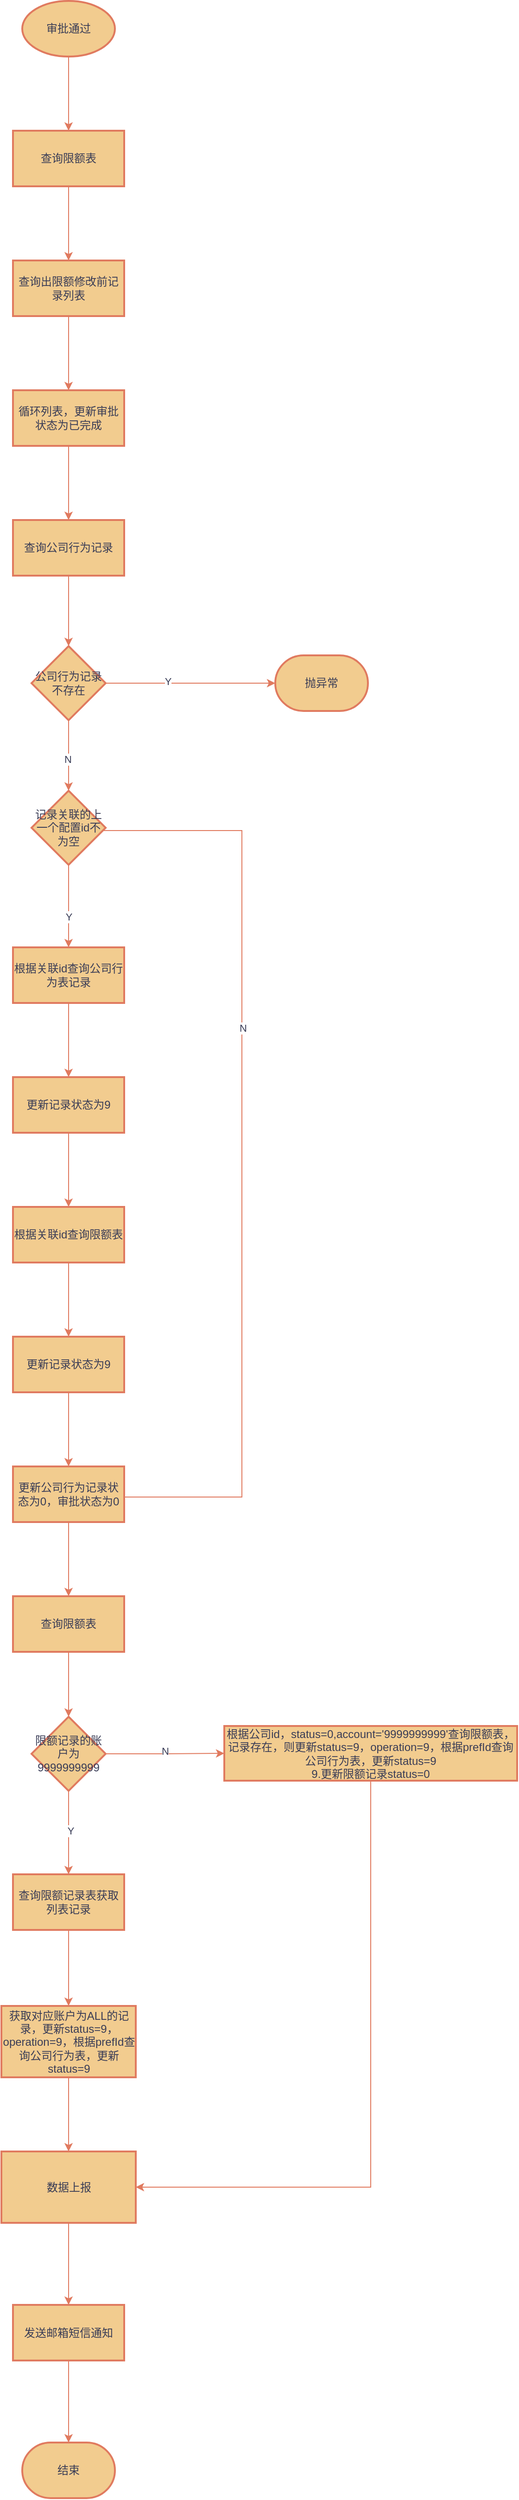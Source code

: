 <mxfile version="24.7.10">
  <diagram name="第 1 页" id="74kTUhoxKH15DXfHU7q1">
    <mxGraphModel dx="1434" dy="738" grid="0" gridSize="10" guides="1" tooltips="1" connect="1" arrows="1" fold="1" page="0" pageScale="1" pageWidth="827" pageHeight="1169" math="0" shadow="0">
      <root>
        <mxCell id="0" />
        <mxCell id="1" parent="0" />
        <mxCell id="fl-RpsJJQIUVBH7QUZgn-3" value="" style="edgeStyle=orthogonalEdgeStyle;rounded=0;orthogonalLoop=1;jettySize=auto;html=1;strokeColor=#E07A5F;fontColor=#393C56;fillColor=#F2CC8F;" edge="1" parent="1" source="fl-RpsJJQIUVBH7QUZgn-1" target="fl-RpsJJQIUVBH7QUZgn-2">
          <mxGeometry relative="1" as="geometry" />
        </mxCell>
        <mxCell id="fl-RpsJJQIUVBH7QUZgn-1" value="审批通过" style="strokeWidth=2;html=1;shape=mxgraph.flowchart.start_1;whiteSpace=wrap;labelBackgroundColor=none;fillColor=#F2CC8F;strokeColor=#E07A5F;fontColor=#393C56;" vertex="1" parent="1">
          <mxGeometry x="220" y="93" width="100" height="60" as="geometry" />
        </mxCell>
        <mxCell id="fl-RpsJJQIUVBH7QUZgn-16" value="" style="edgeStyle=orthogonalEdgeStyle;rounded=0;orthogonalLoop=1;jettySize=auto;html=1;strokeColor=#E07A5F;fontColor=#393C56;fillColor=#F2CC8F;" edge="1" parent="1" source="fl-RpsJJQIUVBH7QUZgn-2" target="fl-RpsJJQIUVBH7QUZgn-15">
          <mxGeometry relative="1" as="geometry" />
        </mxCell>
        <mxCell id="fl-RpsJJQIUVBH7QUZgn-2" value="查询限额表" style="whiteSpace=wrap;html=1;fillColor=#F2CC8F;strokeColor=#E07A5F;fontColor=#393C56;strokeWidth=2;labelBackgroundColor=none;" vertex="1" parent="1">
          <mxGeometry x="210" y="233" width="120" height="60" as="geometry" />
        </mxCell>
        <mxCell id="fl-RpsJJQIUVBH7QUZgn-7" style="edgeStyle=orthogonalEdgeStyle;rounded=0;orthogonalLoop=1;jettySize=auto;html=1;strokeColor=#E07A5F;fontColor=#393C56;fillColor=#F2CC8F;" edge="1" parent="1" source="fl-RpsJJQIUVBH7QUZgn-4" target="fl-RpsJJQIUVBH7QUZgn-6">
          <mxGeometry relative="1" as="geometry" />
        </mxCell>
        <mxCell id="fl-RpsJJQIUVBH7QUZgn-8" value="Y" style="edgeLabel;html=1;align=center;verticalAlign=middle;resizable=0;points=[];strokeColor=#E07A5F;fontColor=#393C56;fillColor=#F2CC8F;" vertex="1" connectable="0" parent="fl-RpsJJQIUVBH7QUZgn-7">
          <mxGeometry x="-0.27" y="2" relative="1" as="geometry">
            <mxPoint as="offset" />
          </mxGeometry>
        </mxCell>
        <mxCell id="fl-RpsJJQIUVBH7QUZgn-12" value="" style="edgeStyle=orthogonalEdgeStyle;rounded=0;orthogonalLoop=1;jettySize=auto;html=1;strokeColor=#E07A5F;fontColor=#393C56;fillColor=#F2CC8F;" edge="1" parent="1" source="fl-RpsJJQIUVBH7QUZgn-4" target="fl-RpsJJQIUVBH7QUZgn-11">
          <mxGeometry relative="1" as="geometry" />
        </mxCell>
        <mxCell id="fl-RpsJJQIUVBH7QUZgn-24" value="N" style="edgeLabel;html=1;align=center;verticalAlign=middle;resizable=0;points=[];strokeColor=#E07A5F;fontColor=#393C56;fillColor=#F2CC8F;" vertex="1" connectable="0" parent="fl-RpsJJQIUVBH7QUZgn-12">
          <mxGeometry x="0.105" y="-1" relative="1" as="geometry">
            <mxPoint as="offset" />
          </mxGeometry>
        </mxCell>
        <mxCell id="fl-RpsJJQIUVBH7QUZgn-4" value="公司行为记录不存在" style="rhombus;whiteSpace=wrap;html=1;fillColor=#F2CC8F;strokeColor=#E07A5F;fontColor=#393C56;strokeWidth=2;labelBackgroundColor=none;" vertex="1" parent="1">
          <mxGeometry x="230" y="789" width="80" height="80" as="geometry" />
        </mxCell>
        <mxCell id="fl-RpsJJQIUVBH7QUZgn-6" value="抛异常" style="strokeWidth=2;html=1;shape=mxgraph.flowchart.terminator;whiteSpace=wrap;strokeColor=#E07A5F;fontColor=#393C56;fillColor=#F2CC8F;" vertex="1" parent="1">
          <mxGeometry x="493" y="799" width="100" height="60" as="geometry" />
        </mxCell>
        <mxCell id="fl-RpsJJQIUVBH7QUZgn-14" value="" style="edgeStyle=orthogonalEdgeStyle;rounded=0;orthogonalLoop=1;jettySize=auto;html=1;strokeColor=#E07A5F;fontColor=#393C56;fillColor=#F2CC8F;" edge="1" parent="1" source="fl-RpsJJQIUVBH7QUZgn-11" target="fl-RpsJJQIUVBH7QUZgn-13">
          <mxGeometry relative="1" as="geometry" />
        </mxCell>
        <mxCell id="fl-RpsJJQIUVBH7QUZgn-34" value="Y" style="edgeLabel;html=1;align=center;verticalAlign=middle;resizable=0;points=[];strokeColor=#E07A5F;fontColor=#393C56;fillColor=#F2CC8F;" vertex="1" connectable="0" parent="fl-RpsJJQIUVBH7QUZgn-14">
          <mxGeometry x="0.258" relative="1" as="geometry">
            <mxPoint as="offset" />
          </mxGeometry>
        </mxCell>
        <mxCell id="fl-RpsJJQIUVBH7QUZgn-33" style="edgeStyle=orthogonalEdgeStyle;rounded=0;orthogonalLoop=1;jettySize=auto;html=1;exitX=1;exitY=0.5;exitDx=0;exitDy=0;entryX=1;entryY=0.5;entryDx=0;entryDy=0;strokeColor=#E07A5F;fontColor=#393C56;fillColor=#F2CC8F;" edge="1" parent="1">
          <mxGeometry relative="1" as="geometry">
            <mxPoint x="296" y="988" as="sourcePoint" />
            <mxPoint x="316" y="1707" as="targetPoint" />
            <Array as="points">
              <mxPoint x="457" y="988" />
              <mxPoint x="457" y="1707" />
            </Array>
          </mxGeometry>
        </mxCell>
        <mxCell id="fl-RpsJJQIUVBH7QUZgn-35" value="N" style="edgeLabel;html=1;align=center;verticalAlign=middle;resizable=0;points=[];strokeColor=#E07A5F;fontColor=#393C56;fillColor=#F2CC8F;" vertex="1" connectable="0" parent="fl-RpsJJQIUVBH7QUZgn-33">
          <mxGeometry x="-0.267" y="1" relative="1" as="geometry">
            <mxPoint as="offset" />
          </mxGeometry>
        </mxCell>
        <mxCell id="fl-RpsJJQIUVBH7QUZgn-11" value="记录关联的上一个配置id不为空" style="rhombus;whiteSpace=wrap;html=1;fillColor=#F2CC8F;strokeColor=#E07A5F;fontColor=#393C56;strokeWidth=2;labelBackgroundColor=none;" vertex="1" parent="1">
          <mxGeometry x="230" y="945" width="80" height="80" as="geometry" />
        </mxCell>
        <mxCell id="fl-RpsJJQIUVBH7QUZgn-26" value="" style="edgeStyle=orthogonalEdgeStyle;rounded=0;orthogonalLoop=1;jettySize=auto;html=1;strokeColor=#E07A5F;fontColor=#393C56;fillColor=#F2CC8F;" edge="1" parent="1" source="fl-RpsJJQIUVBH7QUZgn-13" target="fl-RpsJJQIUVBH7QUZgn-25">
          <mxGeometry relative="1" as="geometry" />
        </mxCell>
        <mxCell id="fl-RpsJJQIUVBH7QUZgn-13" value="根据关联id查询公司行为表记录" style="whiteSpace=wrap;html=1;fillColor=#F2CC8F;strokeColor=#E07A5F;fontColor=#393C56;strokeWidth=2;labelBackgroundColor=none;" vertex="1" parent="1">
          <mxGeometry x="210" y="1114" width="120" height="60" as="geometry" />
        </mxCell>
        <mxCell id="fl-RpsJJQIUVBH7QUZgn-18" value="" style="edgeStyle=orthogonalEdgeStyle;rounded=0;orthogonalLoop=1;jettySize=auto;html=1;strokeColor=#E07A5F;fontColor=#393C56;fillColor=#F2CC8F;" edge="1" parent="1" source="fl-RpsJJQIUVBH7QUZgn-15" target="fl-RpsJJQIUVBH7QUZgn-17">
          <mxGeometry relative="1" as="geometry" />
        </mxCell>
        <mxCell id="fl-RpsJJQIUVBH7QUZgn-15" value="查询出限额修改前记录列表" style="whiteSpace=wrap;html=1;fillColor=#F2CC8F;strokeColor=#E07A5F;fontColor=#393C56;strokeWidth=2;labelBackgroundColor=none;" vertex="1" parent="1">
          <mxGeometry x="210" y="373" width="120" height="60" as="geometry" />
        </mxCell>
        <mxCell id="fl-RpsJJQIUVBH7QUZgn-20" value="" style="edgeStyle=orthogonalEdgeStyle;rounded=0;orthogonalLoop=1;jettySize=auto;html=1;strokeColor=#E07A5F;fontColor=#393C56;fillColor=#F2CC8F;" edge="1" parent="1" source="fl-RpsJJQIUVBH7QUZgn-17" target="fl-RpsJJQIUVBH7QUZgn-19">
          <mxGeometry relative="1" as="geometry" />
        </mxCell>
        <mxCell id="fl-RpsJJQIUVBH7QUZgn-17" value="循环列表，更新审批状态为已完成" style="whiteSpace=wrap;html=1;fillColor=#F2CC8F;strokeColor=#E07A5F;fontColor=#393C56;strokeWidth=2;labelBackgroundColor=none;" vertex="1" parent="1">
          <mxGeometry x="210" y="513" width="120" height="60" as="geometry" />
        </mxCell>
        <mxCell id="fl-RpsJJQIUVBH7QUZgn-23" style="edgeStyle=orthogonalEdgeStyle;rounded=0;orthogonalLoop=1;jettySize=auto;html=1;exitX=0.5;exitY=1;exitDx=0;exitDy=0;strokeColor=#E07A5F;fontColor=#393C56;fillColor=#F2CC8F;" edge="1" parent="1" source="fl-RpsJJQIUVBH7QUZgn-19" target="fl-RpsJJQIUVBH7QUZgn-4">
          <mxGeometry relative="1" as="geometry" />
        </mxCell>
        <mxCell id="fl-RpsJJQIUVBH7QUZgn-19" value="查询公司行为记录" style="whiteSpace=wrap;html=1;fillColor=#F2CC8F;strokeColor=#E07A5F;fontColor=#393C56;strokeWidth=2;labelBackgroundColor=none;" vertex="1" parent="1">
          <mxGeometry x="210" y="653" width="120" height="60" as="geometry" />
        </mxCell>
        <mxCell id="fl-RpsJJQIUVBH7QUZgn-28" value="" style="edgeStyle=orthogonalEdgeStyle;rounded=0;orthogonalLoop=1;jettySize=auto;html=1;strokeColor=#E07A5F;fontColor=#393C56;fillColor=#F2CC8F;" edge="1" parent="1" source="fl-RpsJJQIUVBH7QUZgn-25" target="fl-RpsJJQIUVBH7QUZgn-27">
          <mxGeometry relative="1" as="geometry" />
        </mxCell>
        <mxCell id="fl-RpsJJQIUVBH7QUZgn-25" value="更新记录状态为9" style="whiteSpace=wrap;html=1;fillColor=#F2CC8F;strokeColor=#E07A5F;fontColor=#393C56;strokeWidth=2;labelBackgroundColor=none;" vertex="1" parent="1">
          <mxGeometry x="210" y="1254" width="120" height="60" as="geometry" />
        </mxCell>
        <mxCell id="fl-RpsJJQIUVBH7QUZgn-30" value="" style="edgeStyle=orthogonalEdgeStyle;rounded=0;orthogonalLoop=1;jettySize=auto;html=1;strokeColor=#E07A5F;fontColor=#393C56;fillColor=#F2CC8F;" edge="1" parent="1" source="fl-RpsJJQIUVBH7QUZgn-27" target="fl-RpsJJQIUVBH7QUZgn-29">
          <mxGeometry relative="1" as="geometry" />
        </mxCell>
        <mxCell id="fl-RpsJJQIUVBH7QUZgn-27" value="根据关联id查询限额表" style="whiteSpace=wrap;html=1;fillColor=#F2CC8F;strokeColor=#E07A5F;fontColor=#393C56;strokeWidth=2;labelBackgroundColor=none;" vertex="1" parent="1">
          <mxGeometry x="210" y="1394" width="120" height="60" as="geometry" />
        </mxCell>
        <mxCell id="fl-RpsJJQIUVBH7QUZgn-32" value="" style="edgeStyle=orthogonalEdgeStyle;rounded=0;orthogonalLoop=1;jettySize=auto;html=1;strokeColor=#E07A5F;fontColor=#393C56;fillColor=#F2CC8F;" edge="1" parent="1" source="fl-RpsJJQIUVBH7QUZgn-29" target="fl-RpsJJQIUVBH7QUZgn-31">
          <mxGeometry relative="1" as="geometry" />
        </mxCell>
        <mxCell id="fl-RpsJJQIUVBH7QUZgn-29" value="更新记录状态为9" style="whiteSpace=wrap;html=1;fillColor=#F2CC8F;strokeColor=#E07A5F;fontColor=#393C56;strokeWidth=2;labelBackgroundColor=none;" vertex="1" parent="1">
          <mxGeometry x="210" y="1534" width="120" height="60" as="geometry" />
        </mxCell>
        <mxCell id="fl-RpsJJQIUVBH7QUZgn-37" value="" style="edgeStyle=orthogonalEdgeStyle;rounded=0;orthogonalLoop=1;jettySize=auto;html=1;strokeColor=#E07A5F;fontColor=#393C56;fillColor=#F2CC8F;" edge="1" parent="1" source="fl-RpsJJQIUVBH7QUZgn-31" target="fl-RpsJJQIUVBH7QUZgn-36">
          <mxGeometry relative="1" as="geometry" />
        </mxCell>
        <mxCell id="fl-RpsJJQIUVBH7QUZgn-31" value="更新公司行为记录状态为0，审批状态为0" style="whiteSpace=wrap;html=1;fillColor=#F2CC8F;strokeColor=#E07A5F;fontColor=#393C56;strokeWidth=2;labelBackgroundColor=none;" vertex="1" parent="1">
          <mxGeometry x="210" y="1674" width="120" height="60" as="geometry" />
        </mxCell>
        <mxCell id="fl-RpsJJQIUVBH7QUZgn-41" value="" style="edgeStyle=orthogonalEdgeStyle;rounded=0;orthogonalLoop=1;jettySize=auto;html=1;strokeColor=#E07A5F;fontColor=#393C56;fillColor=#F2CC8F;" edge="1" parent="1" source="fl-RpsJJQIUVBH7QUZgn-36" target="fl-RpsJJQIUVBH7QUZgn-40">
          <mxGeometry relative="1" as="geometry" />
        </mxCell>
        <mxCell id="fl-RpsJJQIUVBH7QUZgn-36" value="查询限额表" style="whiteSpace=wrap;html=1;fillColor=#F2CC8F;strokeColor=#E07A5F;fontColor=#393C56;strokeWidth=2;labelBackgroundColor=none;" vertex="1" parent="1">
          <mxGeometry x="210" y="1814" width="120" height="60" as="geometry" />
        </mxCell>
        <mxCell id="fl-RpsJJQIUVBH7QUZgn-43" value="" style="edgeStyle=orthogonalEdgeStyle;rounded=0;orthogonalLoop=1;jettySize=auto;html=1;strokeColor=#E07A5F;fontColor=#393C56;fillColor=#F2CC8F;" edge="1" parent="1" source="fl-RpsJJQIUVBH7QUZgn-40" target="fl-RpsJJQIUVBH7QUZgn-42">
          <mxGeometry relative="1" as="geometry" />
        </mxCell>
        <mxCell id="fl-RpsJJQIUVBH7QUZgn-46" value="Y" style="edgeLabel;html=1;align=center;verticalAlign=middle;resizable=0;points=[];strokeColor=#E07A5F;fontColor=#393C56;fillColor=#F2CC8F;" vertex="1" connectable="0" parent="fl-RpsJJQIUVBH7QUZgn-43">
          <mxGeometry x="-0.044" y="2" relative="1" as="geometry">
            <mxPoint as="offset" />
          </mxGeometry>
        </mxCell>
        <mxCell id="fl-RpsJJQIUVBH7QUZgn-48" value="" style="edgeStyle=orthogonalEdgeStyle;rounded=0;orthogonalLoop=1;jettySize=auto;html=1;strokeColor=#E07A5F;fontColor=#393C56;fillColor=#F2CC8F;" edge="1" parent="1" source="fl-RpsJJQIUVBH7QUZgn-40" target="fl-RpsJJQIUVBH7QUZgn-47">
          <mxGeometry relative="1" as="geometry" />
        </mxCell>
        <mxCell id="fl-RpsJJQIUVBH7QUZgn-57" value="N" style="edgeLabel;html=1;align=center;verticalAlign=middle;resizable=0;points=[];strokeColor=#E07A5F;fontColor=#393C56;fillColor=#F2CC8F;" vertex="1" connectable="0" parent="fl-RpsJJQIUVBH7QUZgn-48">
          <mxGeometry x="0.004" y="4" relative="1" as="geometry">
            <mxPoint y="1" as="offset" />
          </mxGeometry>
        </mxCell>
        <mxCell id="fl-RpsJJQIUVBH7QUZgn-40" value="限额记录的账户为9999999999" style="rhombus;whiteSpace=wrap;html=1;fillColor=#F2CC8F;strokeColor=#E07A5F;fontColor=#393C56;strokeWidth=2;labelBackgroundColor=none;" vertex="1" parent="1">
          <mxGeometry x="230" y="1944" width="80" height="80" as="geometry" />
        </mxCell>
        <mxCell id="fl-RpsJJQIUVBH7QUZgn-45" value="" style="edgeStyle=orthogonalEdgeStyle;rounded=0;orthogonalLoop=1;jettySize=auto;html=1;strokeColor=#E07A5F;fontColor=#393C56;fillColor=#F2CC8F;" edge="1" parent="1" source="fl-RpsJJQIUVBH7QUZgn-42" target="fl-RpsJJQIUVBH7QUZgn-44">
          <mxGeometry relative="1" as="geometry" />
        </mxCell>
        <mxCell id="fl-RpsJJQIUVBH7QUZgn-42" value="查询限额记录表获取列表记录" style="whiteSpace=wrap;html=1;fillColor=#F2CC8F;strokeColor=#E07A5F;fontColor=#393C56;strokeWidth=2;labelBackgroundColor=none;" vertex="1" parent="1">
          <mxGeometry x="210" y="2114" width="120" height="60" as="geometry" />
        </mxCell>
        <mxCell id="fl-RpsJJQIUVBH7QUZgn-50" value="" style="edgeStyle=orthogonalEdgeStyle;rounded=0;orthogonalLoop=1;jettySize=auto;html=1;strokeColor=#E07A5F;fontColor=#393C56;fillColor=#F2CC8F;" edge="1" parent="1" source="fl-RpsJJQIUVBH7QUZgn-44" target="fl-RpsJJQIUVBH7QUZgn-49">
          <mxGeometry relative="1" as="geometry" />
        </mxCell>
        <mxCell id="fl-RpsJJQIUVBH7QUZgn-44" value="获取对应账户为ALL的记录，更新status=9，operation=9，根据prefId查询公司行为表，更新status=9" style="whiteSpace=wrap;html=1;fillColor=#F2CC8F;strokeColor=#E07A5F;fontColor=#393C56;strokeWidth=2;labelBackgroundColor=none;" vertex="1" parent="1">
          <mxGeometry x="197.5" y="2256" width="145" height="77" as="geometry" />
        </mxCell>
        <mxCell id="fl-RpsJJQIUVBH7QUZgn-51" style="edgeStyle=orthogonalEdgeStyle;rounded=0;orthogonalLoop=1;jettySize=auto;html=1;exitX=0.5;exitY=1;exitDx=0;exitDy=0;entryX=1;entryY=0.5;entryDx=0;entryDy=0;strokeColor=#E07A5F;fontColor=#393C56;fillColor=#F2CC8F;" edge="1" parent="1" source="fl-RpsJJQIUVBH7QUZgn-47" target="fl-RpsJJQIUVBH7QUZgn-49">
          <mxGeometry relative="1" as="geometry" />
        </mxCell>
        <mxCell id="fl-RpsJJQIUVBH7QUZgn-47" value="&lt;div&gt;根据公司id，status=0,account=&#39;9999999999&#39;查询限额表，记录存在，则更新status=9，operation=9，根据prefId查询公司行为表，更新status=9&lt;/div&gt;&lt;div&gt;9.更新限额记录status=0&lt;/div&gt;" style="whiteSpace=wrap;html=1;fillColor=#F2CC8F;strokeColor=#E07A5F;fontColor=#393C56;strokeWidth=2;labelBackgroundColor=none;" vertex="1" parent="1">
          <mxGeometry x="438" y="1954" width="316" height="59" as="geometry" />
        </mxCell>
        <mxCell id="fl-RpsJJQIUVBH7QUZgn-54" value="" style="edgeStyle=orthogonalEdgeStyle;rounded=0;orthogonalLoop=1;jettySize=auto;html=1;strokeColor=#E07A5F;fontColor=#393C56;fillColor=#F2CC8F;" edge="1" parent="1" source="fl-RpsJJQIUVBH7QUZgn-49" target="fl-RpsJJQIUVBH7QUZgn-53">
          <mxGeometry relative="1" as="geometry" />
        </mxCell>
        <mxCell id="fl-RpsJJQIUVBH7QUZgn-49" value="数据上报" style="whiteSpace=wrap;html=1;fillColor=#F2CC8F;strokeColor=#E07A5F;fontColor=#393C56;strokeWidth=2;labelBackgroundColor=none;" vertex="1" parent="1">
          <mxGeometry x="197.5" y="2413" width="145" height="77" as="geometry" />
        </mxCell>
        <mxCell id="fl-RpsJJQIUVBH7QUZgn-56" style="edgeStyle=orthogonalEdgeStyle;rounded=0;orthogonalLoop=1;jettySize=auto;html=1;exitX=0.5;exitY=1;exitDx=0;exitDy=0;strokeColor=#E07A5F;fontColor=#393C56;fillColor=#F2CC8F;" edge="1" parent="1" source="fl-RpsJJQIUVBH7QUZgn-53" target="fl-RpsJJQIUVBH7QUZgn-55">
          <mxGeometry relative="1" as="geometry" />
        </mxCell>
        <mxCell id="fl-RpsJJQIUVBH7QUZgn-53" value="发送邮箱短信通知" style="whiteSpace=wrap;html=1;fillColor=#F2CC8F;strokeColor=#E07A5F;fontColor=#393C56;strokeWidth=2;labelBackgroundColor=none;" vertex="1" parent="1">
          <mxGeometry x="210" y="2578.5" width="120" height="60" as="geometry" />
        </mxCell>
        <mxCell id="fl-RpsJJQIUVBH7QUZgn-55" value="结束" style="strokeWidth=2;html=1;shape=mxgraph.flowchart.terminator;whiteSpace=wrap;strokeColor=#E07A5F;fontColor=#393C56;fillColor=#F2CC8F;" vertex="1" parent="1">
          <mxGeometry x="220" y="2727" width="100" height="60" as="geometry" />
        </mxCell>
      </root>
    </mxGraphModel>
  </diagram>
</mxfile>
